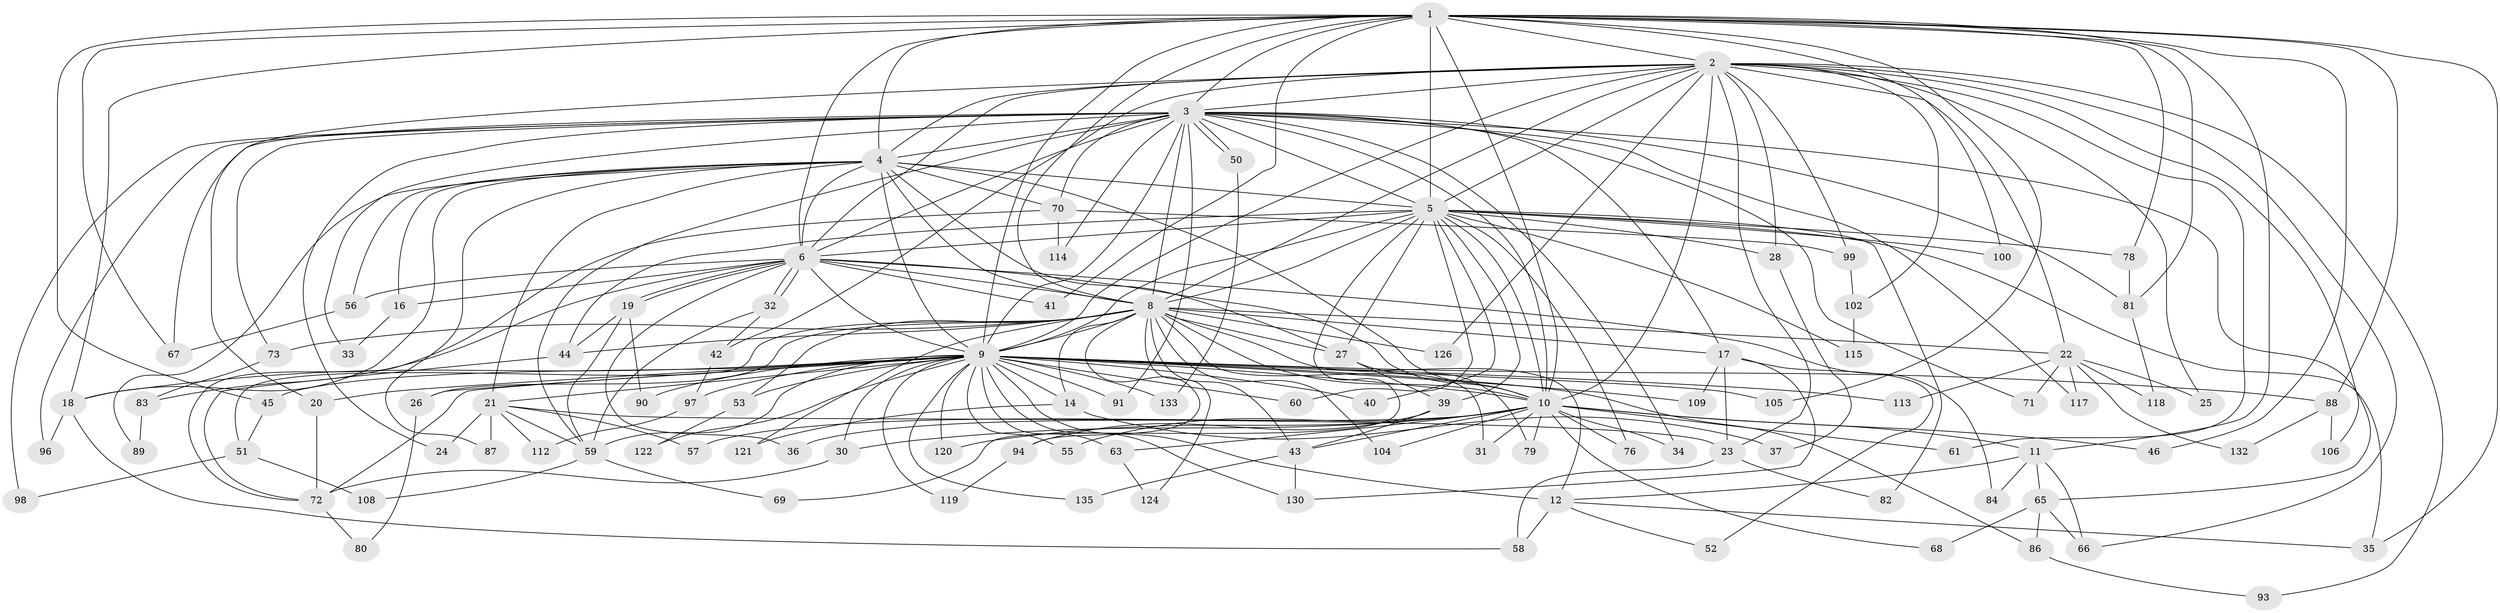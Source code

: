 // original degree distribution, {20: 0.007407407407407408, 22: 0.007407407407407408, 30: 0.007407407407407408, 18: 0.007407407407407408, 14: 0.007407407407407408, 19: 0.007407407407407408, 17: 0.007407407407407408, 29: 0.007407407407407408, 41: 0.007407407407407408, 26: 0.007407407407407408, 4: 0.07407407407407407, 7: 0.014814814814814815, 3: 0.24444444444444444, 5: 0.05185185185185185, 8: 0.014814814814814815, 2: 0.5111111111111111, 6: 0.014814814814814815}
// Generated by graph-tools (version 1.1) at 2025/41/03/06/25 10:41:32]
// undirected, 105 vertices, 246 edges
graph export_dot {
graph [start="1"]
  node [color=gray90,style=filled];
  1 [super="+38"];
  2 [super="+54"];
  3 [super="+111"];
  4 [super="+127"];
  5 [super="+7"];
  6 [super="+13"];
  8 [super="+103"];
  9 [super="+128"];
  10 [super="+134"];
  11 [super="+15"];
  12 [super="+62"];
  14;
  16;
  17 [super="+29"];
  18 [super="+125"];
  19 [super="+110"];
  20 [super="+74"];
  21 [super="+85"];
  22 [super="+101"];
  23 [super="+49"];
  24;
  25;
  26;
  27 [super="+47"];
  28;
  30;
  31;
  32;
  33;
  34;
  35 [super="+116"];
  36;
  37;
  39;
  40;
  41;
  42;
  43;
  44 [super="+48"];
  45;
  46;
  50;
  51 [super="+64"];
  52;
  53;
  55;
  56 [super="+123"];
  57;
  58 [super="+77"];
  59;
  60;
  61;
  63;
  65 [super="+75"];
  66;
  67;
  68;
  69;
  70 [super="+107"];
  71;
  72 [super="+92"];
  73;
  76;
  78;
  79;
  80;
  81 [super="+95"];
  82;
  83;
  84;
  86;
  87;
  88 [super="+129"];
  89;
  90;
  91;
  93;
  94;
  96;
  97;
  98;
  99;
  100;
  102;
  104;
  105;
  106;
  108;
  109;
  112;
  113;
  114;
  115;
  117;
  118;
  119;
  120;
  121;
  122;
  124;
  126;
  130 [super="+131"];
  132;
  133;
  135;
  1 -- 2;
  1 -- 3;
  1 -- 4;
  1 -- 5 [weight=2];
  1 -- 6;
  1 -- 8;
  1 -- 9 [weight=2];
  1 -- 10;
  1 -- 11;
  1 -- 35;
  1 -- 41;
  1 -- 45;
  1 -- 46;
  1 -- 81;
  1 -- 88;
  1 -- 100;
  1 -- 105;
  1 -- 18;
  1 -- 67;
  1 -- 78;
  2 -- 3;
  2 -- 4;
  2 -- 5 [weight=2];
  2 -- 6;
  2 -- 8;
  2 -- 9;
  2 -- 10;
  2 -- 20;
  2 -- 22 [weight=2];
  2 -- 23;
  2 -- 25;
  2 -- 28;
  2 -- 42;
  2 -- 66;
  2 -- 93;
  2 -- 99;
  2 -- 102;
  2 -- 106;
  2 -- 126;
  2 -- 61;
  3 -- 4 [weight=2];
  3 -- 5 [weight=2];
  3 -- 6;
  3 -- 8;
  3 -- 9;
  3 -- 10 [weight=2];
  3 -- 17;
  3 -- 24;
  3 -- 33;
  3 -- 34;
  3 -- 50;
  3 -- 50;
  3 -- 59 [weight=2];
  3 -- 65;
  3 -- 67;
  3 -- 70;
  3 -- 71;
  3 -- 73;
  3 -- 81;
  3 -- 91;
  3 -- 96;
  3 -- 98;
  3 -- 114;
  3 -- 117;
  4 -- 5 [weight=2];
  4 -- 6;
  4 -- 8;
  4 -- 9;
  4 -- 10;
  4 -- 16;
  4 -- 18;
  4 -- 21;
  4 -- 27;
  4 -- 56;
  4 -- 70;
  4 -- 87;
  4 -- 89;
  5 -- 6 [weight=2];
  5 -- 8 [weight=2];
  5 -- 9 [weight=2];
  5 -- 10 [weight=2];
  5 -- 27;
  5 -- 40;
  5 -- 78;
  5 -- 100;
  5 -- 69;
  5 -- 76;
  5 -- 82;
  5 -- 28;
  5 -- 39;
  5 -- 44;
  5 -- 115;
  5 -- 60;
  5 -- 35;
  6 -- 8 [weight=2];
  6 -- 9;
  6 -- 10;
  6 -- 16;
  6 -- 19;
  6 -- 19;
  6 -- 32;
  6 -- 32;
  6 -- 41;
  6 -- 56;
  6 -- 83;
  6 -- 84;
  6 -- 36;
  8 -- 9;
  8 -- 10;
  8 -- 12;
  8 -- 14;
  8 -- 17 [weight=2];
  8 -- 22 [weight=2];
  8 -- 26;
  8 -- 31;
  8 -- 51 [weight=2];
  8 -- 53;
  8 -- 73;
  8 -- 94;
  8 -- 104;
  8 -- 121;
  8 -- 124;
  8 -- 44;
  8 -- 43;
  8 -- 126;
  8 -- 27;
  9 -- 10;
  9 -- 12 [weight=2];
  9 -- 14;
  9 -- 18;
  9 -- 20;
  9 -- 21;
  9 -- 26;
  9 -- 30;
  9 -- 40;
  9 -- 45;
  9 -- 53;
  9 -- 55;
  9 -- 60;
  9 -- 63;
  9 -- 72;
  9 -- 86;
  9 -- 88 [weight=2];
  9 -- 90;
  9 -- 91;
  9 -- 97;
  9 -- 105;
  9 -- 109;
  9 -- 113;
  9 -- 119;
  9 -- 120;
  9 -- 122;
  9 -- 133;
  9 -- 135;
  9 -- 59;
  9 -- 130;
  10 -- 11;
  10 -- 30;
  10 -- 31;
  10 -- 34;
  10 -- 36;
  10 -- 43;
  10 -- 46;
  10 -- 55;
  10 -- 57;
  10 -- 61;
  10 -- 63;
  10 -- 68;
  10 -- 76;
  10 -- 79;
  10 -- 104;
  10 -- 120;
  11 -- 84;
  11 -- 65;
  11 -- 66;
  11 -- 12;
  12 -- 35;
  12 -- 52;
  12 -- 58;
  14 -- 37;
  14 -- 121;
  16 -- 33;
  17 -- 130;
  17 -- 52;
  17 -- 109;
  17 -- 23;
  18 -- 58;
  18 -- 96;
  19 -- 44;
  19 -- 90;
  19 -- 59;
  20 -- 72;
  21 -- 23;
  21 -- 24;
  21 -- 57;
  21 -- 87;
  21 -- 112;
  21 -- 59;
  22 -- 25;
  22 -- 71;
  22 -- 117;
  22 -- 118;
  22 -- 113;
  22 -- 132;
  23 -- 58;
  23 -- 82;
  26 -- 80;
  27 -- 39;
  27 -- 79;
  28 -- 37;
  30 -- 72;
  32 -- 42;
  32 -- 59;
  39 -- 43;
  39 -- 94;
  42 -- 97;
  43 -- 130;
  43 -- 135;
  44 -- 72;
  45 -- 51;
  50 -- 133;
  51 -- 98;
  51 -- 108;
  53 -- 122;
  56 -- 67;
  59 -- 69;
  59 -- 108;
  63 -- 124;
  65 -- 68;
  65 -- 86;
  65 -- 66;
  70 -- 99;
  70 -- 114;
  70 -- 72;
  72 -- 80;
  73 -- 83;
  78 -- 81;
  81 -- 118;
  83 -- 89;
  86 -- 93;
  88 -- 106;
  88 -- 132;
  94 -- 119;
  97 -- 112;
  99 -- 102;
  102 -- 115;
}
